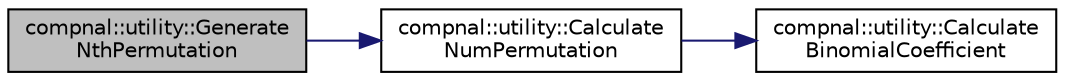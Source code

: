 digraph "compnal::utility::GenerateNthPermutation"
{
 // INTERACTIVE_SVG=YES
 // LATEX_PDF_SIZE
  edge [fontname="Helvetica",fontsize="10",labelfontname="Helvetica",labelfontsize="10"];
  node [fontname="Helvetica",fontsize="10",shape=record];
  rankdir="LR";
  Node1 [label="compnal::utility::Generate\lNthPermutation",height=0.2,width=0.4,color="black", fillcolor="grey75", style="filled", fontcolor="black",tooltip="Calculate  -th permutation of the list.   For example, all the possible permutations for {1,..."];
  Node1 -> Node2 [color="midnightblue",fontsize="10",style="solid",fontname="Helvetica"];
  Node2 [label="compnal::utility::Calculate\lNumPermutation",height=0.2,width=0.4,color="black", fillcolor="white", style="filled",URL="$d8/db7/namespacecompnal_1_1utility.html#aee9ff806431adb586e95bc9d77516915",tooltip="Calculate the number of permutations from list.   For example, all the possible permutations for {1,..."];
  Node2 -> Node3 [color="midnightblue",fontsize="10",style="solid",fontname="Helvetica"];
  Node3 [label="compnal::utility::Calculate\lBinomialCoefficient",height=0.2,width=0.4,color="black", fillcolor="white", style="filled",URL="$d8/db7/namespacecompnal_1_1utility.html#ad5998331a6095cfe0d7e1c4d3e9de658",tooltip="Calculate binomial coefficient."];
}
